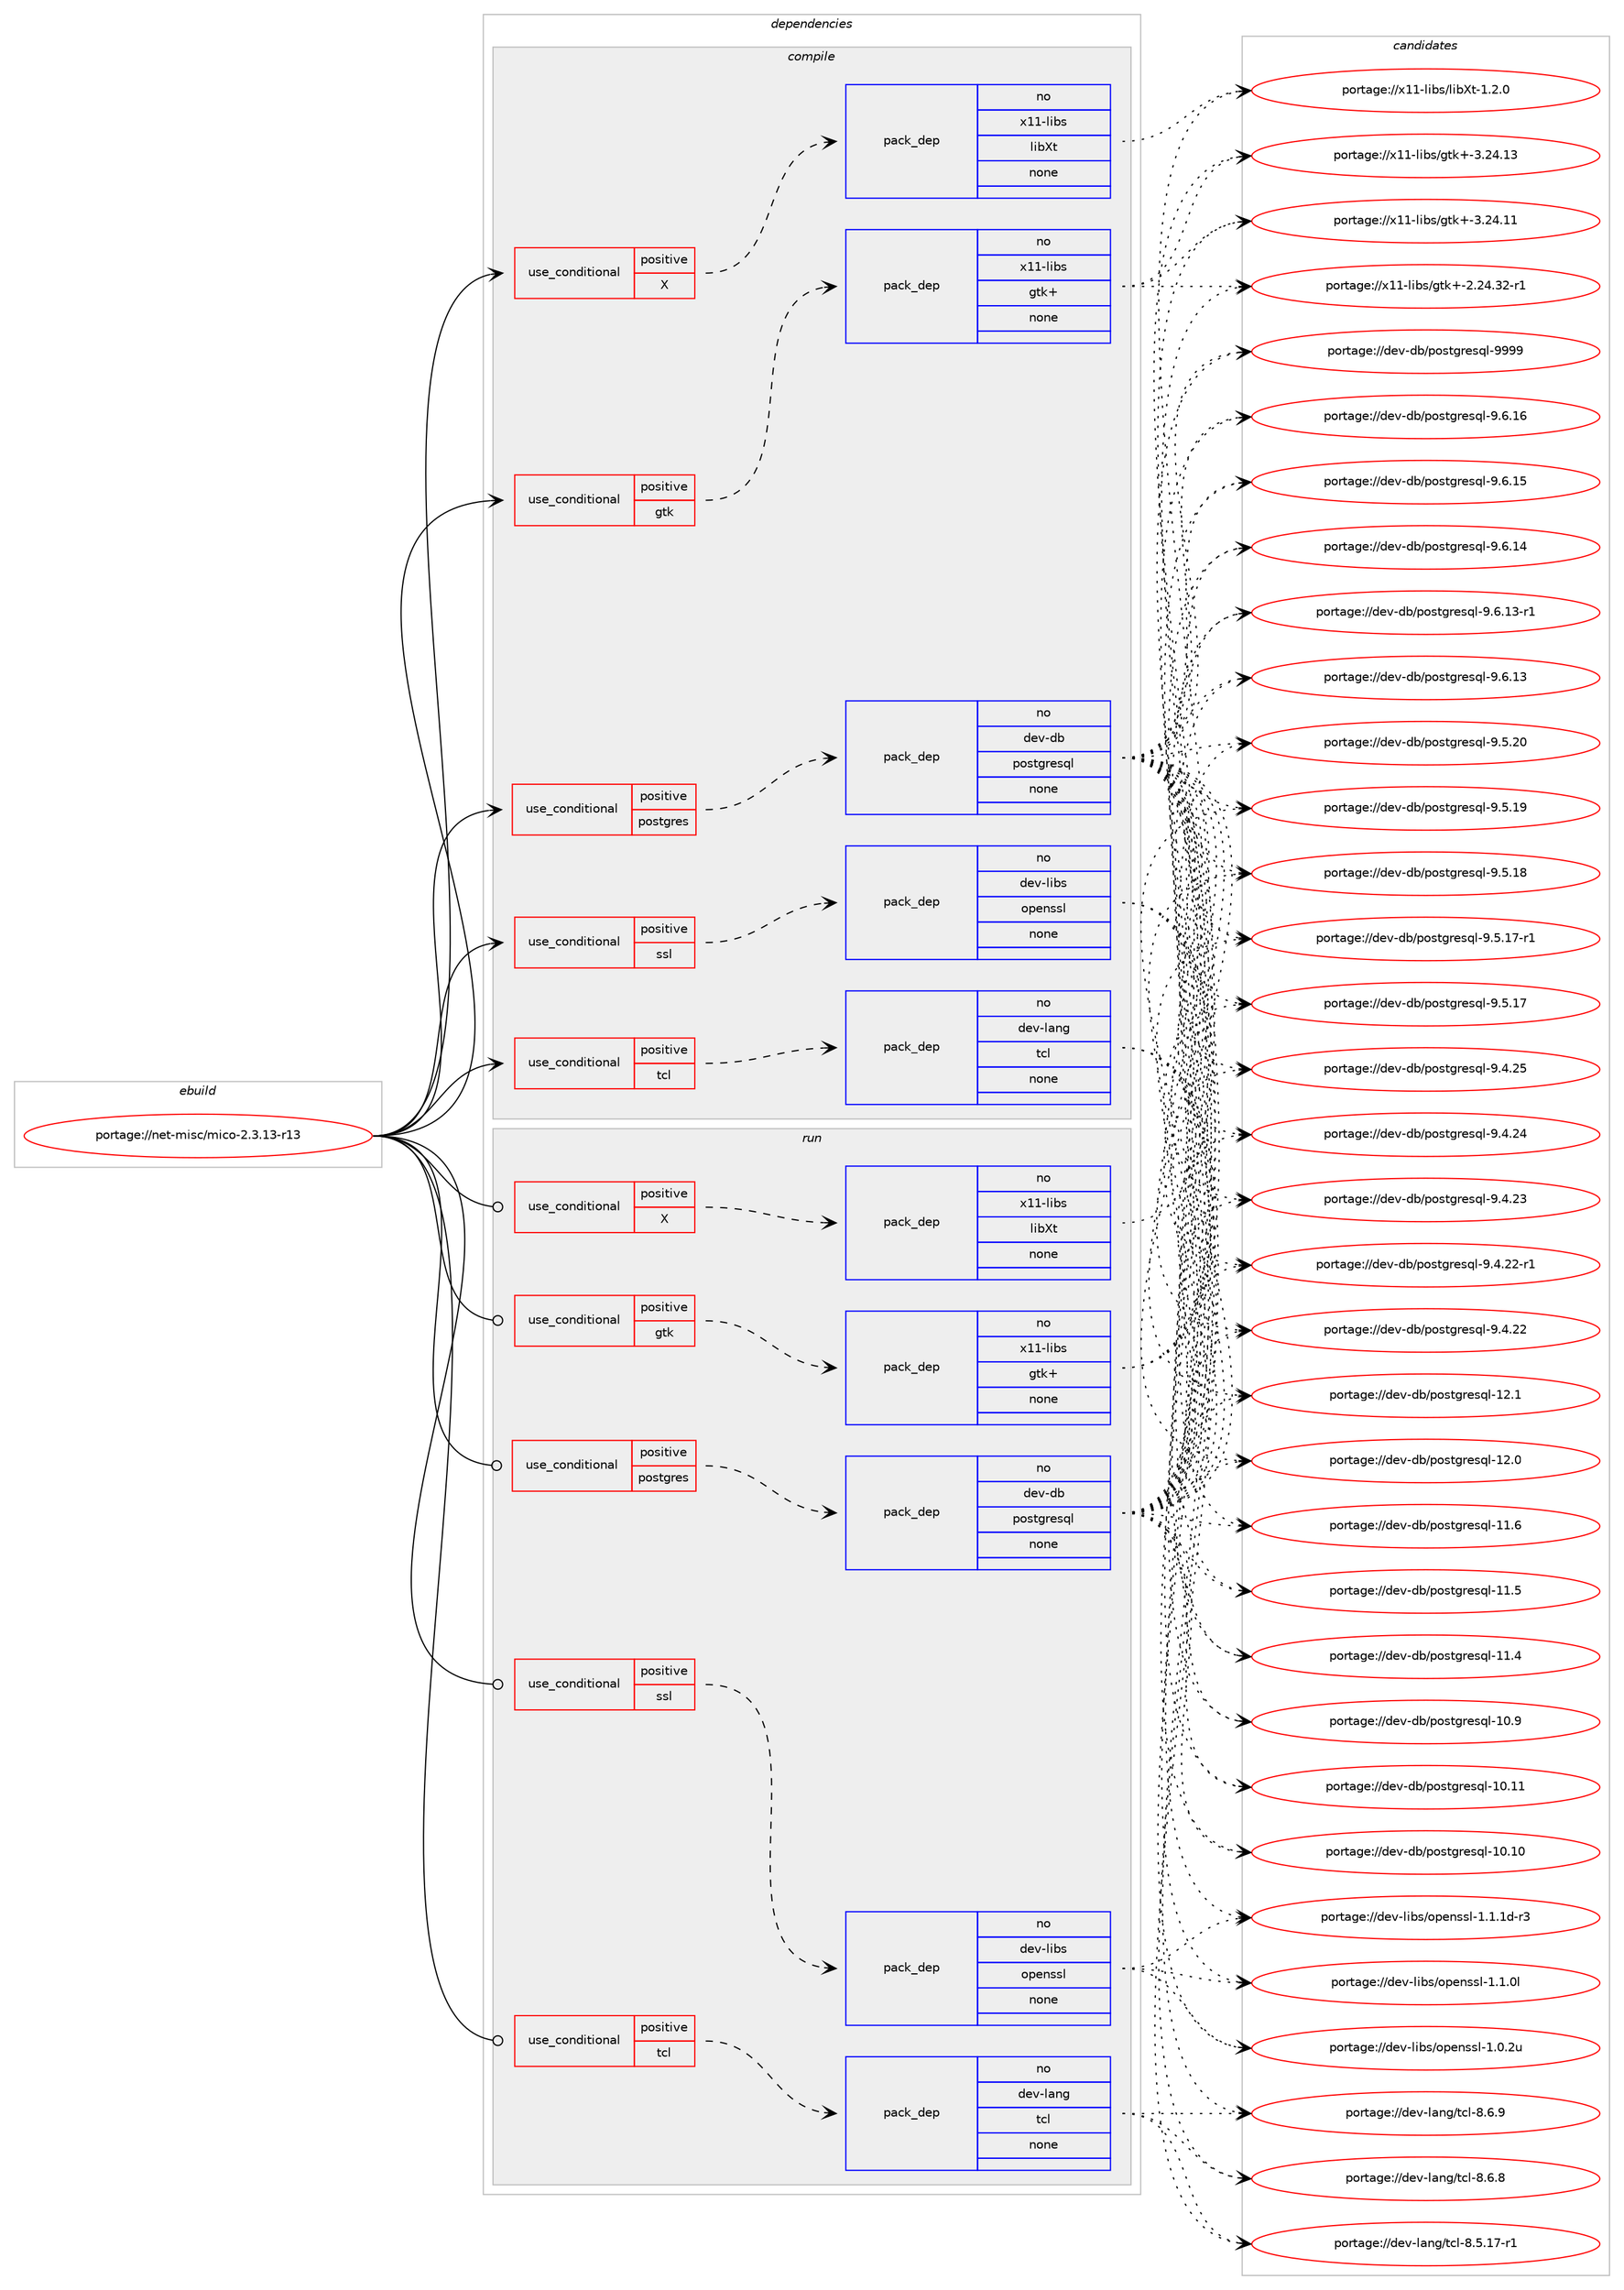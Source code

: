digraph prolog {

# *************
# Graph options
# *************

newrank=true;
concentrate=true;
compound=true;
graph [rankdir=LR,fontname=Helvetica,fontsize=10,ranksep=1.5];#, ranksep=2.5, nodesep=0.2];
edge  [arrowhead=vee];
node  [fontname=Helvetica,fontsize=10];

# **********
# The ebuild
# **********

subgraph cluster_leftcol {
color=gray;
rank=same;
label=<<i>ebuild</i>>;
id [label="portage://net-misc/mico-2.3.13-r13", color=red, width=4, href="../net-misc/mico-2.3.13-r13.svg"];
}

# ****************
# The dependencies
# ****************

subgraph cluster_midcol {
color=gray;
label=<<i>dependencies</i>>;
subgraph cluster_compile {
fillcolor="#eeeeee";
style=filled;
label=<<i>compile</i>>;
subgraph cond26362 {
dependency127382 [label=<<TABLE BORDER="0" CELLBORDER="1" CELLSPACING="0" CELLPADDING="4"><TR><TD ROWSPAN="3" CELLPADDING="10">use_conditional</TD></TR><TR><TD>positive</TD></TR><TR><TD>X</TD></TR></TABLE>>, shape=none, color=red];
subgraph pack98870 {
dependency127383 [label=<<TABLE BORDER="0" CELLBORDER="1" CELLSPACING="0" CELLPADDING="4" WIDTH="220"><TR><TD ROWSPAN="6" CELLPADDING="30">pack_dep</TD></TR><TR><TD WIDTH="110">no</TD></TR><TR><TD>x11-libs</TD></TR><TR><TD>libXt</TD></TR><TR><TD>none</TD></TR><TR><TD></TD></TR></TABLE>>, shape=none, color=blue];
}
dependency127382:e -> dependency127383:w [weight=20,style="dashed",arrowhead="vee"];
}
id:e -> dependency127382:w [weight=20,style="solid",arrowhead="vee"];
subgraph cond26363 {
dependency127384 [label=<<TABLE BORDER="0" CELLBORDER="1" CELLSPACING="0" CELLPADDING="4"><TR><TD ROWSPAN="3" CELLPADDING="10">use_conditional</TD></TR><TR><TD>positive</TD></TR><TR><TD>gtk</TD></TR></TABLE>>, shape=none, color=red];
subgraph pack98871 {
dependency127385 [label=<<TABLE BORDER="0" CELLBORDER="1" CELLSPACING="0" CELLPADDING="4" WIDTH="220"><TR><TD ROWSPAN="6" CELLPADDING="30">pack_dep</TD></TR><TR><TD WIDTH="110">no</TD></TR><TR><TD>x11-libs</TD></TR><TR><TD>gtk+</TD></TR><TR><TD>none</TD></TR><TR><TD></TD></TR></TABLE>>, shape=none, color=blue];
}
dependency127384:e -> dependency127385:w [weight=20,style="dashed",arrowhead="vee"];
}
id:e -> dependency127384:w [weight=20,style="solid",arrowhead="vee"];
subgraph cond26364 {
dependency127386 [label=<<TABLE BORDER="0" CELLBORDER="1" CELLSPACING="0" CELLPADDING="4"><TR><TD ROWSPAN="3" CELLPADDING="10">use_conditional</TD></TR><TR><TD>positive</TD></TR><TR><TD>postgres</TD></TR></TABLE>>, shape=none, color=red];
subgraph pack98872 {
dependency127387 [label=<<TABLE BORDER="0" CELLBORDER="1" CELLSPACING="0" CELLPADDING="4" WIDTH="220"><TR><TD ROWSPAN="6" CELLPADDING="30">pack_dep</TD></TR><TR><TD WIDTH="110">no</TD></TR><TR><TD>dev-db</TD></TR><TR><TD>postgresql</TD></TR><TR><TD>none</TD></TR><TR><TD></TD></TR></TABLE>>, shape=none, color=blue];
}
dependency127386:e -> dependency127387:w [weight=20,style="dashed",arrowhead="vee"];
}
id:e -> dependency127386:w [weight=20,style="solid",arrowhead="vee"];
subgraph cond26365 {
dependency127388 [label=<<TABLE BORDER="0" CELLBORDER="1" CELLSPACING="0" CELLPADDING="4"><TR><TD ROWSPAN="3" CELLPADDING="10">use_conditional</TD></TR><TR><TD>positive</TD></TR><TR><TD>ssl</TD></TR></TABLE>>, shape=none, color=red];
subgraph pack98873 {
dependency127389 [label=<<TABLE BORDER="0" CELLBORDER="1" CELLSPACING="0" CELLPADDING="4" WIDTH="220"><TR><TD ROWSPAN="6" CELLPADDING="30">pack_dep</TD></TR><TR><TD WIDTH="110">no</TD></TR><TR><TD>dev-libs</TD></TR><TR><TD>openssl</TD></TR><TR><TD>none</TD></TR><TR><TD></TD></TR></TABLE>>, shape=none, color=blue];
}
dependency127388:e -> dependency127389:w [weight=20,style="dashed",arrowhead="vee"];
}
id:e -> dependency127388:w [weight=20,style="solid",arrowhead="vee"];
subgraph cond26366 {
dependency127390 [label=<<TABLE BORDER="0" CELLBORDER="1" CELLSPACING="0" CELLPADDING="4"><TR><TD ROWSPAN="3" CELLPADDING="10">use_conditional</TD></TR><TR><TD>positive</TD></TR><TR><TD>tcl</TD></TR></TABLE>>, shape=none, color=red];
subgraph pack98874 {
dependency127391 [label=<<TABLE BORDER="0" CELLBORDER="1" CELLSPACING="0" CELLPADDING="4" WIDTH="220"><TR><TD ROWSPAN="6" CELLPADDING="30">pack_dep</TD></TR><TR><TD WIDTH="110">no</TD></TR><TR><TD>dev-lang</TD></TR><TR><TD>tcl</TD></TR><TR><TD>none</TD></TR><TR><TD></TD></TR></TABLE>>, shape=none, color=blue];
}
dependency127390:e -> dependency127391:w [weight=20,style="dashed",arrowhead="vee"];
}
id:e -> dependency127390:w [weight=20,style="solid",arrowhead="vee"];
}
subgraph cluster_compileandrun {
fillcolor="#eeeeee";
style=filled;
label=<<i>compile and run</i>>;
}
subgraph cluster_run {
fillcolor="#eeeeee";
style=filled;
label=<<i>run</i>>;
subgraph cond26367 {
dependency127392 [label=<<TABLE BORDER="0" CELLBORDER="1" CELLSPACING="0" CELLPADDING="4"><TR><TD ROWSPAN="3" CELLPADDING="10">use_conditional</TD></TR><TR><TD>positive</TD></TR><TR><TD>X</TD></TR></TABLE>>, shape=none, color=red];
subgraph pack98875 {
dependency127393 [label=<<TABLE BORDER="0" CELLBORDER="1" CELLSPACING="0" CELLPADDING="4" WIDTH="220"><TR><TD ROWSPAN="6" CELLPADDING="30">pack_dep</TD></TR><TR><TD WIDTH="110">no</TD></TR><TR><TD>x11-libs</TD></TR><TR><TD>libXt</TD></TR><TR><TD>none</TD></TR><TR><TD></TD></TR></TABLE>>, shape=none, color=blue];
}
dependency127392:e -> dependency127393:w [weight=20,style="dashed",arrowhead="vee"];
}
id:e -> dependency127392:w [weight=20,style="solid",arrowhead="odot"];
subgraph cond26368 {
dependency127394 [label=<<TABLE BORDER="0" CELLBORDER="1" CELLSPACING="0" CELLPADDING="4"><TR><TD ROWSPAN="3" CELLPADDING="10">use_conditional</TD></TR><TR><TD>positive</TD></TR><TR><TD>gtk</TD></TR></TABLE>>, shape=none, color=red];
subgraph pack98876 {
dependency127395 [label=<<TABLE BORDER="0" CELLBORDER="1" CELLSPACING="0" CELLPADDING="4" WIDTH="220"><TR><TD ROWSPAN="6" CELLPADDING="30">pack_dep</TD></TR><TR><TD WIDTH="110">no</TD></TR><TR><TD>x11-libs</TD></TR><TR><TD>gtk+</TD></TR><TR><TD>none</TD></TR><TR><TD></TD></TR></TABLE>>, shape=none, color=blue];
}
dependency127394:e -> dependency127395:w [weight=20,style="dashed",arrowhead="vee"];
}
id:e -> dependency127394:w [weight=20,style="solid",arrowhead="odot"];
subgraph cond26369 {
dependency127396 [label=<<TABLE BORDER="0" CELLBORDER="1" CELLSPACING="0" CELLPADDING="4"><TR><TD ROWSPAN="3" CELLPADDING="10">use_conditional</TD></TR><TR><TD>positive</TD></TR><TR><TD>postgres</TD></TR></TABLE>>, shape=none, color=red];
subgraph pack98877 {
dependency127397 [label=<<TABLE BORDER="0" CELLBORDER="1" CELLSPACING="0" CELLPADDING="4" WIDTH="220"><TR><TD ROWSPAN="6" CELLPADDING="30">pack_dep</TD></TR><TR><TD WIDTH="110">no</TD></TR><TR><TD>dev-db</TD></TR><TR><TD>postgresql</TD></TR><TR><TD>none</TD></TR><TR><TD></TD></TR></TABLE>>, shape=none, color=blue];
}
dependency127396:e -> dependency127397:w [weight=20,style="dashed",arrowhead="vee"];
}
id:e -> dependency127396:w [weight=20,style="solid",arrowhead="odot"];
subgraph cond26370 {
dependency127398 [label=<<TABLE BORDER="0" CELLBORDER="1" CELLSPACING="0" CELLPADDING="4"><TR><TD ROWSPAN="3" CELLPADDING="10">use_conditional</TD></TR><TR><TD>positive</TD></TR><TR><TD>ssl</TD></TR></TABLE>>, shape=none, color=red];
subgraph pack98878 {
dependency127399 [label=<<TABLE BORDER="0" CELLBORDER="1" CELLSPACING="0" CELLPADDING="4" WIDTH="220"><TR><TD ROWSPAN="6" CELLPADDING="30">pack_dep</TD></TR><TR><TD WIDTH="110">no</TD></TR><TR><TD>dev-libs</TD></TR><TR><TD>openssl</TD></TR><TR><TD>none</TD></TR><TR><TD></TD></TR></TABLE>>, shape=none, color=blue];
}
dependency127398:e -> dependency127399:w [weight=20,style="dashed",arrowhead="vee"];
}
id:e -> dependency127398:w [weight=20,style="solid",arrowhead="odot"];
subgraph cond26371 {
dependency127400 [label=<<TABLE BORDER="0" CELLBORDER="1" CELLSPACING="0" CELLPADDING="4"><TR><TD ROWSPAN="3" CELLPADDING="10">use_conditional</TD></TR><TR><TD>positive</TD></TR><TR><TD>tcl</TD></TR></TABLE>>, shape=none, color=red];
subgraph pack98879 {
dependency127401 [label=<<TABLE BORDER="0" CELLBORDER="1" CELLSPACING="0" CELLPADDING="4" WIDTH="220"><TR><TD ROWSPAN="6" CELLPADDING="30">pack_dep</TD></TR><TR><TD WIDTH="110">no</TD></TR><TR><TD>dev-lang</TD></TR><TR><TD>tcl</TD></TR><TR><TD>none</TD></TR><TR><TD></TD></TR></TABLE>>, shape=none, color=blue];
}
dependency127400:e -> dependency127401:w [weight=20,style="dashed",arrowhead="vee"];
}
id:e -> dependency127400:w [weight=20,style="solid",arrowhead="odot"];
}
}

# **************
# The candidates
# **************

subgraph cluster_choices {
rank=same;
color=gray;
label=<<i>candidates</i>>;

subgraph choice98870 {
color=black;
nodesep=1;
choice12049494510810598115471081059888116454946504648 [label="portage://x11-libs/libXt-1.2.0", color=red, width=4,href="../x11-libs/libXt-1.2.0.svg"];
dependency127383:e -> choice12049494510810598115471081059888116454946504648:w [style=dotted,weight="100"];
}
subgraph choice98871 {
color=black;
nodesep=1;
choice1204949451081059811547103116107434551465052464951 [label="portage://x11-libs/gtk+-3.24.13", color=red, width=4,href="../x11-libs/gtk+-3.24.13.svg"];
choice1204949451081059811547103116107434551465052464949 [label="portage://x11-libs/gtk+-3.24.11", color=red, width=4,href="../x11-libs/gtk+-3.24.11.svg"];
choice12049494510810598115471031161074345504650524651504511449 [label="portage://x11-libs/gtk+-2.24.32-r1", color=red, width=4,href="../x11-libs/gtk+-2.24.32-r1.svg"];
dependency127385:e -> choice1204949451081059811547103116107434551465052464951:w [style=dotted,weight="100"];
dependency127385:e -> choice1204949451081059811547103116107434551465052464949:w [style=dotted,weight="100"];
dependency127385:e -> choice12049494510810598115471031161074345504650524651504511449:w [style=dotted,weight="100"];
}
subgraph choice98872 {
color=black;
nodesep=1;
choice1001011184510098471121111151161031141011151131084557575757 [label="portage://dev-db/postgresql-9999", color=red, width=4,href="../dev-db/postgresql-9999.svg"];
choice10010111845100984711211111511610311410111511310845574654464954 [label="portage://dev-db/postgresql-9.6.16", color=red, width=4,href="../dev-db/postgresql-9.6.16.svg"];
choice10010111845100984711211111511610311410111511310845574654464953 [label="portage://dev-db/postgresql-9.6.15", color=red, width=4,href="../dev-db/postgresql-9.6.15.svg"];
choice10010111845100984711211111511610311410111511310845574654464952 [label="portage://dev-db/postgresql-9.6.14", color=red, width=4,href="../dev-db/postgresql-9.6.14.svg"];
choice100101118451009847112111115116103114101115113108455746544649514511449 [label="portage://dev-db/postgresql-9.6.13-r1", color=red, width=4,href="../dev-db/postgresql-9.6.13-r1.svg"];
choice10010111845100984711211111511610311410111511310845574654464951 [label="portage://dev-db/postgresql-9.6.13", color=red, width=4,href="../dev-db/postgresql-9.6.13.svg"];
choice10010111845100984711211111511610311410111511310845574653465048 [label="portage://dev-db/postgresql-9.5.20", color=red, width=4,href="../dev-db/postgresql-9.5.20.svg"];
choice10010111845100984711211111511610311410111511310845574653464957 [label="portage://dev-db/postgresql-9.5.19", color=red, width=4,href="../dev-db/postgresql-9.5.19.svg"];
choice10010111845100984711211111511610311410111511310845574653464956 [label="portage://dev-db/postgresql-9.5.18", color=red, width=4,href="../dev-db/postgresql-9.5.18.svg"];
choice100101118451009847112111115116103114101115113108455746534649554511449 [label="portage://dev-db/postgresql-9.5.17-r1", color=red, width=4,href="../dev-db/postgresql-9.5.17-r1.svg"];
choice10010111845100984711211111511610311410111511310845574653464955 [label="portage://dev-db/postgresql-9.5.17", color=red, width=4,href="../dev-db/postgresql-9.5.17.svg"];
choice10010111845100984711211111511610311410111511310845574652465053 [label="portage://dev-db/postgresql-9.4.25", color=red, width=4,href="../dev-db/postgresql-9.4.25.svg"];
choice10010111845100984711211111511610311410111511310845574652465052 [label="portage://dev-db/postgresql-9.4.24", color=red, width=4,href="../dev-db/postgresql-9.4.24.svg"];
choice10010111845100984711211111511610311410111511310845574652465051 [label="portage://dev-db/postgresql-9.4.23", color=red, width=4,href="../dev-db/postgresql-9.4.23.svg"];
choice100101118451009847112111115116103114101115113108455746524650504511449 [label="portage://dev-db/postgresql-9.4.22-r1", color=red, width=4,href="../dev-db/postgresql-9.4.22-r1.svg"];
choice10010111845100984711211111511610311410111511310845574652465050 [label="portage://dev-db/postgresql-9.4.22", color=red, width=4,href="../dev-db/postgresql-9.4.22.svg"];
choice1001011184510098471121111151161031141011151131084549504649 [label="portage://dev-db/postgresql-12.1", color=red, width=4,href="../dev-db/postgresql-12.1.svg"];
choice1001011184510098471121111151161031141011151131084549504648 [label="portage://dev-db/postgresql-12.0", color=red, width=4,href="../dev-db/postgresql-12.0.svg"];
choice1001011184510098471121111151161031141011151131084549494654 [label="portage://dev-db/postgresql-11.6", color=red, width=4,href="../dev-db/postgresql-11.6.svg"];
choice1001011184510098471121111151161031141011151131084549494653 [label="portage://dev-db/postgresql-11.5", color=red, width=4,href="../dev-db/postgresql-11.5.svg"];
choice1001011184510098471121111151161031141011151131084549494652 [label="portage://dev-db/postgresql-11.4", color=red, width=4,href="../dev-db/postgresql-11.4.svg"];
choice1001011184510098471121111151161031141011151131084549484657 [label="portage://dev-db/postgresql-10.9", color=red, width=4,href="../dev-db/postgresql-10.9.svg"];
choice100101118451009847112111115116103114101115113108454948464949 [label="portage://dev-db/postgresql-10.11", color=red, width=4,href="../dev-db/postgresql-10.11.svg"];
choice100101118451009847112111115116103114101115113108454948464948 [label="portage://dev-db/postgresql-10.10", color=red, width=4,href="../dev-db/postgresql-10.10.svg"];
dependency127387:e -> choice1001011184510098471121111151161031141011151131084557575757:w [style=dotted,weight="100"];
dependency127387:e -> choice10010111845100984711211111511610311410111511310845574654464954:w [style=dotted,weight="100"];
dependency127387:e -> choice10010111845100984711211111511610311410111511310845574654464953:w [style=dotted,weight="100"];
dependency127387:e -> choice10010111845100984711211111511610311410111511310845574654464952:w [style=dotted,weight="100"];
dependency127387:e -> choice100101118451009847112111115116103114101115113108455746544649514511449:w [style=dotted,weight="100"];
dependency127387:e -> choice10010111845100984711211111511610311410111511310845574654464951:w [style=dotted,weight="100"];
dependency127387:e -> choice10010111845100984711211111511610311410111511310845574653465048:w [style=dotted,weight="100"];
dependency127387:e -> choice10010111845100984711211111511610311410111511310845574653464957:w [style=dotted,weight="100"];
dependency127387:e -> choice10010111845100984711211111511610311410111511310845574653464956:w [style=dotted,weight="100"];
dependency127387:e -> choice100101118451009847112111115116103114101115113108455746534649554511449:w [style=dotted,weight="100"];
dependency127387:e -> choice10010111845100984711211111511610311410111511310845574653464955:w [style=dotted,weight="100"];
dependency127387:e -> choice10010111845100984711211111511610311410111511310845574652465053:w [style=dotted,weight="100"];
dependency127387:e -> choice10010111845100984711211111511610311410111511310845574652465052:w [style=dotted,weight="100"];
dependency127387:e -> choice10010111845100984711211111511610311410111511310845574652465051:w [style=dotted,weight="100"];
dependency127387:e -> choice100101118451009847112111115116103114101115113108455746524650504511449:w [style=dotted,weight="100"];
dependency127387:e -> choice10010111845100984711211111511610311410111511310845574652465050:w [style=dotted,weight="100"];
dependency127387:e -> choice1001011184510098471121111151161031141011151131084549504649:w [style=dotted,weight="100"];
dependency127387:e -> choice1001011184510098471121111151161031141011151131084549504648:w [style=dotted,weight="100"];
dependency127387:e -> choice1001011184510098471121111151161031141011151131084549494654:w [style=dotted,weight="100"];
dependency127387:e -> choice1001011184510098471121111151161031141011151131084549494653:w [style=dotted,weight="100"];
dependency127387:e -> choice1001011184510098471121111151161031141011151131084549494652:w [style=dotted,weight="100"];
dependency127387:e -> choice1001011184510098471121111151161031141011151131084549484657:w [style=dotted,weight="100"];
dependency127387:e -> choice100101118451009847112111115116103114101115113108454948464949:w [style=dotted,weight="100"];
dependency127387:e -> choice100101118451009847112111115116103114101115113108454948464948:w [style=dotted,weight="100"];
}
subgraph choice98873 {
color=black;
nodesep=1;
choice1001011184510810598115471111121011101151151084549464946491004511451 [label="portage://dev-libs/openssl-1.1.1d-r3", color=red, width=4,href="../dev-libs/openssl-1.1.1d-r3.svg"];
choice100101118451081059811547111112101110115115108454946494648108 [label="portage://dev-libs/openssl-1.1.0l", color=red, width=4,href="../dev-libs/openssl-1.1.0l.svg"];
choice100101118451081059811547111112101110115115108454946484650117 [label="portage://dev-libs/openssl-1.0.2u", color=red, width=4,href="../dev-libs/openssl-1.0.2u.svg"];
dependency127389:e -> choice1001011184510810598115471111121011101151151084549464946491004511451:w [style=dotted,weight="100"];
dependency127389:e -> choice100101118451081059811547111112101110115115108454946494648108:w [style=dotted,weight="100"];
dependency127389:e -> choice100101118451081059811547111112101110115115108454946484650117:w [style=dotted,weight="100"];
}
subgraph choice98874 {
color=black;
nodesep=1;
choice10010111845108971101034711699108455646544657 [label="portage://dev-lang/tcl-8.6.9", color=red, width=4,href="../dev-lang/tcl-8.6.9.svg"];
choice10010111845108971101034711699108455646544656 [label="portage://dev-lang/tcl-8.6.8", color=red, width=4,href="../dev-lang/tcl-8.6.8.svg"];
choice10010111845108971101034711699108455646534649554511449 [label="portage://dev-lang/tcl-8.5.17-r1", color=red, width=4,href="../dev-lang/tcl-8.5.17-r1.svg"];
dependency127391:e -> choice10010111845108971101034711699108455646544657:w [style=dotted,weight="100"];
dependency127391:e -> choice10010111845108971101034711699108455646544656:w [style=dotted,weight="100"];
dependency127391:e -> choice10010111845108971101034711699108455646534649554511449:w [style=dotted,weight="100"];
}
subgraph choice98875 {
color=black;
nodesep=1;
choice12049494510810598115471081059888116454946504648 [label="portage://x11-libs/libXt-1.2.0", color=red, width=4,href="../x11-libs/libXt-1.2.0.svg"];
dependency127393:e -> choice12049494510810598115471081059888116454946504648:w [style=dotted,weight="100"];
}
subgraph choice98876 {
color=black;
nodesep=1;
choice1204949451081059811547103116107434551465052464951 [label="portage://x11-libs/gtk+-3.24.13", color=red, width=4,href="../x11-libs/gtk+-3.24.13.svg"];
choice1204949451081059811547103116107434551465052464949 [label="portage://x11-libs/gtk+-3.24.11", color=red, width=4,href="../x11-libs/gtk+-3.24.11.svg"];
choice12049494510810598115471031161074345504650524651504511449 [label="portage://x11-libs/gtk+-2.24.32-r1", color=red, width=4,href="../x11-libs/gtk+-2.24.32-r1.svg"];
dependency127395:e -> choice1204949451081059811547103116107434551465052464951:w [style=dotted,weight="100"];
dependency127395:e -> choice1204949451081059811547103116107434551465052464949:w [style=dotted,weight="100"];
dependency127395:e -> choice12049494510810598115471031161074345504650524651504511449:w [style=dotted,weight="100"];
}
subgraph choice98877 {
color=black;
nodesep=1;
choice1001011184510098471121111151161031141011151131084557575757 [label="portage://dev-db/postgresql-9999", color=red, width=4,href="../dev-db/postgresql-9999.svg"];
choice10010111845100984711211111511610311410111511310845574654464954 [label="portage://dev-db/postgresql-9.6.16", color=red, width=4,href="../dev-db/postgresql-9.6.16.svg"];
choice10010111845100984711211111511610311410111511310845574654464953 [label="portage://dev-db/postgresql-9.6.15", color=red, width=4,href="../dev-db/postgresql-9.6.15.svg"];
choice10010111845100984711211111511610311410111511310845574654464952 [label="portage://dev-db/postgresql-9.6.14", color=red, width=4,href="../dev-db/postgresql-9.6.14.svg"];
choice100101118451009847112111115116103114101115113108455746544649514511449 [label="portage://dev-db/postgresql-9.6.13-r1", color=red, width=4,href="../dev-db/postgresql-9.6.13-r1.svg"];
choice10010111845100984711211111511610311410111511310845574654464951 [label="portage://dev-db/postgresql-9.6.13", color=red, width=4,href="../dev-db/postgresql-9.6.13.svg"];
choice10010111845100984711211111511610311410111511310845574653465048 [label="portage://dev-db/postgresql-9.5.20", color=red, width=4,href="../dev-db/postgresql-9.5.20.svg"];
choice10010111845100984711211111511610311410111511310845574653464957 [label="portage://dev-db/postgresql-9.5.19", color=red, width=4,href="../dev-db/postgresql-9.5.19.svg"];
choice10010111845100984711211111511610311410111511310845574653464956 [label="portage://dev-db/postgresql-9.5.18", color=red, width=4,href="../dev-db/postgresql-9.5.18.svg"];
choice100101118451009847112111115116103114101115113108455746534649554511449 [label="portage://dev-db/postgresql-9.5.17-r1", color=red, width=4,href="../dev-db/postgresql-9.5.17-r1.svg"];
choice10010111845100984711211111511610311410111511310845574653464955 [label="portage://dev-db/postgresql-9.5.17", color=red, width=4,href="../dev-db/postgresql-9.5.17.svg"];
choice10010111845100984711211111511610311410111511310845574652465053 [label="portage://dev-db/postgresql-9.4.25", color=red, width=4,href="../dev-db/postgresql-9.4.25.svg"];
choice10010111845100984711211111511610311410111511310845574652465052 [label="portage://dev-db/postgresql-9.4.24", color=red, width=4,href="../dev-db/postgresql-9.4.24.svg"];
choice10010111845100984711211111511610311410111511310845574652465051 [label="portage://dev-db/postgresql-9.4.23", color=red, width=4,href="../dev-db/postgresql-9.4.23.svg"];
choice100101118451009847112111115116103114101115113108455746524650504511449 [label="portage://dev-db/postgresql-9.4.22-r1", color=red, width=4,href="../dev-db/postgresql-9.4.22-r1.svg"];
choice10010111845100984711211111511610311410111511310845574652465050 [label="portage://dev-db/postgresql-9.4.22", color=red, width=4,href="../dev-db/postgresql-9.4.22.svg"];
choice1001011184510098471121111151161031141011151131084549504649 [label="portage://dev-db/postgresql-12.1", color=red, width=4,href="../dev-db/postgresql-12.1.svg"];
choice1001011184510098471121111151161031141011151131084549504648 [label="portage://dev-db/postgresql-12.0", color=red, width=4,href="../dev-db/postgresql-12.0.svg"];
choice1001011184510098471121111151161031141011151131084549494654 [label="portage://dev-db/postgresql-11.6", color=red, width=4,href="../dev-db/postgresql-11.6.svg"];
choice1001011184510098471121111151161031141011151131084549494653 [label="portage://dev-db/postgresql-11.5", color=red, width=4,href="../dev-db/postgresql-11.5.svg"];
choice1001011184510098471121111151161031141011151131084549494652 [label="portage://dev-db/postgresql-11.4", color=red, width=4,href="../dev-db/postgresql-11.4.svg"];
choice1001011184510098471121111151161031141011151131084549484657 [label="portage://dev-db/postgresql-10.9", color=red, width=4,href="../dev-db/postgresql-10.9.svg"];
choice100101118451009847112111115116103114101115113108454948464949 [label="portage://dev-db/postgresql-10.11", color=red, width=4,href="../dev-db/postgresql-10.11.svg"];
choice100101118451009847112111115116103114101115113108454948464948 [label="portage://dev-db/postgresql-10.10", color=red, width=4,href="../dev-db/postgresql-10.10.svg"];
dependency127397:e -> choice1001011184510098471121111151161031141011151131084557575757:w [style=dotted,weight="100"];
dependency127397:e -> choice10010111845100984711211111511610311410111511310845574654464954:w [style=dotted,weight="100"];
dependency127397:e -> choice10010111845100984711211111511610311410111511310845574654464953:w [style=dotted,weight="100"];
dependency127397:e -> choice10010111845100984711211111511610311410111511310845574654464952:w [style=dotted,weight="100"];
dependency127397:e -> choice100101118451009847112111115116103114101115113108455746544649514511449:w [style=dotted,weight="100"];
dependency127397:e -> choice10010111845100984711211111511610311410111511310845574654464951:w [style=dotted,weight="100"];
dependency127397:e -> choice10010111845100984711211111511610311410111511310845574653465048:w [style=dotted,weight="100"];
dependency127397:e -> choice10010111845100984711211111511610311410111511310845574653464957:w [style=dotted,weight="100"];
dependency127397:e -> choice10010111845100984711211111511610311410111511310845574653464956:w [style=dotted,weight="100"];
dependency127397:e -> choice100101118451009847112111115116103114101115113108455746534649554511449:w [style=dotted,weight="100"];
dependency127397:e -> choice10010111845100984711211111511610311410111511310845574653464955:w [style=dotted,weight="100"];
dependency127397:e -> choice10010111845100984711211111511610311410111511310845574652465053:w [style=dotted,weight="100"];
dependency127397:e -> choice10010111845100984711211111511610311410111511310845574652465052:w [style=dotted,weight="100"];
dependency127397:e -> choice10010111845100984711211111511610311410111511310845574652465051:w [style=dotted,weight="100"];
dependency127397:e -> choice100101118451009847112111115116103114101115113108455746524650504511449:w [style=dotted,weight="100"];
dependency127397:e -> choice10010111845100984711211111511610311410111511310845574652465050:w [style=dotted,weight="100"];
dependency127397:e -> choice1001011184510098471121111151161031141011151131084549504649:w [style=dotted,weight="100"];
dependency127397:e -> choice1001011184510098471121111151161031141011151131084549504648:w [style=dotted,weight="100"];
dependency127397:e -> choice1001011184510098471121111151161031141011151131084549494654:w [style=dotted,weight="100"];
dependency127397:e -> choice1001011184510098471121111151161031141011151131084549494653:w [style=dotted,weight="100"];
dependency127397:e -> choice1001011184510098471121111151161031141011151131084549494652:w [style=dotted,weight="100"];
dependency127397:e -> choice1001011184510098471121111151161031141011151131084549484657:w [style=dotted,weight="100"];
dependency127397:e -> choice100101118451009847112111115116103114101115113108454948464949:w [style=dotted,weight="100"];
dependency127397:e -> choice100101118451009847112111115116103114101115113108454948464948:w [style=dotted,weight="100"];
}
subgraph choice98878 {
color=black;
nodesep=1;
choice1001011184510810598115471111121011101151151084549464946491004511451 [label="portage://dev-libs/openssl-1.1.1d-r3", color=red, width=4,href="../dev-libs/openssl-1.1.1d-r3.svg"];
choice100101118451081059811547111112101110115115108454946494648108 [label="portage://dev-libs/openssl-1.1.0l", color=red, width=4,href="../dev-libs/openssl-1.1.0l.svg"];
choice100101118451081059811547111112101110115115108454946484650117 [label="portage://dev-libs/openssl-1.0.2u", color=red, width=4,href="../dev-libs/openssl-1.0.2u.svg"];
dependency127399:e -> choice1001011184510810598115471111121011101151151084549464946491004511451:w [style=dotted,weight="100"];
dependency127399:e -> choice100101118451081059811547111112101110115115108454946494648108:w [style=dotted,weight="100"];
dependency127399:e -> choice100101118451081059811547111112101110115115108454946484650117:w [style=dotted,weight="100"];
}
subgraph choice98879 {
color=black;
nodesep=1;
choice10010111845108971101034711699108455646544657 [label="portage://dev-lang/tcl-8.6.9", color=red, width=4,href="../dev-lang/tcl-8.6.9.svg"];
choice10010111845108971101034711699108455646544656 [label="portage://dev-lang/tcl-8.6.8", color=red, width=4,href="../dev-lang/tcl-8.6.8.svg"];
choice10010111845108971101034711699108455646534649554511449 [label="portage://dev-lang/tcl-8.5.17-r1", color=red, width=4,href="../dev-lang/tcl-8.5.17-r1.svg"];
dependency127401:e -> choice10010111845108971101034711699108455646544657:w [style=dotted,weight="100"];
dependency127401:e -> choice10010111845108971101034711699108455646544656:w [style=dotted,weight="100"];
dependency127401:e -> choice10010111845108971101034711699108455646534649554511449:w [style=dotted,weight="100"];
}
}

}
